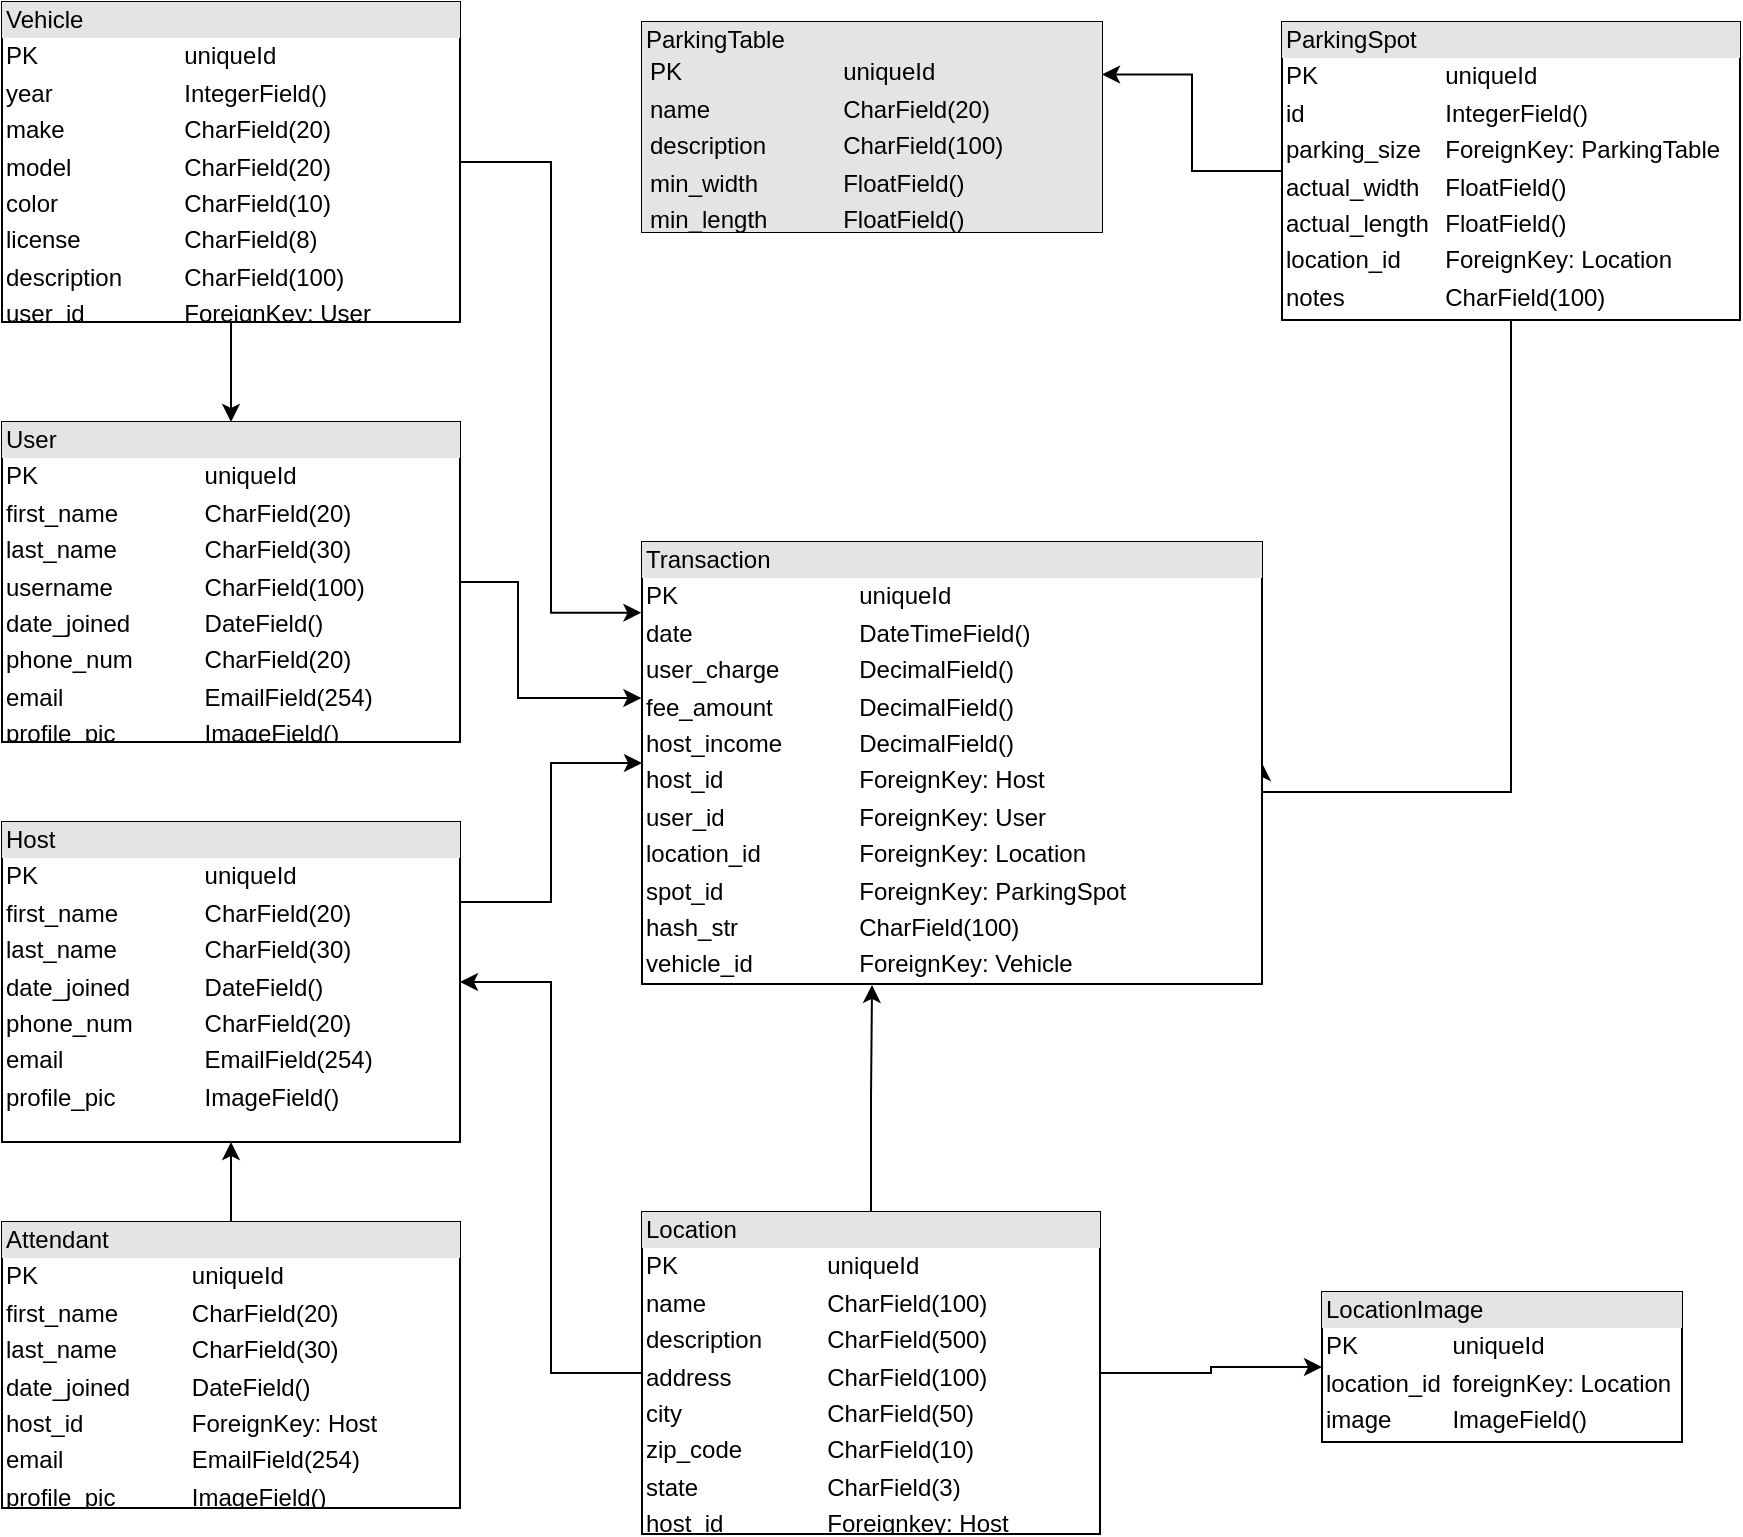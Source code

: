 <mxfile version="14.2.9" type="device"><diagram name="Page-1" id="9361dd3d-8414-5efd-6122-117bd74ce7a7"><mxGraphModel dx="2281" dy="1584" grid="0" gridSize="10" guides="1" tooltips="1" connect="1" arrows="1" fold="1" page="0" pageScale="1.5" pageWidth="826" pageHeight="1169" background="#ffffff" math="0" shadow="0"><root><mxCell id="0"/><mxCell id="1" parent="0"/><mxCell id="SxLhyUiDLknGFCtjXpL5-94" value="&lt;div style=&quot;box-sizing: border-box ; width: 100% ; background: #e4e4e4 ; padding: 2px&quot;&gt;ParkingTable&lt;table cellpadding=&quot;2&quot; cellspacing=&quot;0&quot; style=&quot;font-size: 1em ; width: 100%&quot;&gt;&lt;tbody&gt;&lt;tr&gt;&lt;td&gt;PK&lt;/td&gt;&lt;td&gt;uniqueId&lt;/td&gt;&lt;/tr&gt;&lt;tr&gt;&lt;td&gt;name&lt;/td&gt;&lt;td&gt;CharField(20)&lt;/td&gt;&lt;/tr&gt;&lt;tr&gt;&lt;td&gt;description&lt;br&gt;&lt;/td&gt;&lt;td&gt;CharField(100)&lt;/td&gt;&lt;/tr&gt;&lt;tr&gt;&lt;td&gt;min_width&lt;/td&gt;&lt;td&gt;FloatField()&lt;/td&gt;&lt;/tr&gt;&lt;tr&gt;&lt;td&gt;min_length&lt;/td&gt;&lt;td&gt;FloatField()&lt;/td&gt;&lt;/tr&gt;&lt;/tbody&gt;&lt;/table&gt;&lt;/div&gt;" style="verticalAlign=top;align=left;overflow=fill;html=1;" vertex="1" parent="1"><mxGeometry x="-350" y="-750" width="230" height="105" as="geometry"/></mxCell><mxCell id="SxLhyUiDLknGFCtjXpL5-96" value="&lt;div style=&quot;box-sizing: border-box ; width: 100% ; background: #e4e4e4 ; padding: 2px&quot;&gt;LocationImage&lt;/div&gt;&lt;table style=&quot;width: 100% ; font-size: 1em&quot; cellpadding=&quot;2&quot; cellspacing=&quot;0&quot;&gt;&lt;tbody&gt;&lt;tr&gt;&lt;td&gt;PK&lt;/td&gt;&lt;td&gt;uniqueId&lt;/td&gt;&lt;/tr&gt;&lt;tr&gt;&lt;td&gt;location_id&lt;/td&gt;&lt;td&gt;foreignKey: Location&lt;/td&gt;&lt;/tr&gt;&lt;tr&gt;&lt;td&gt;image&lt;/td&gt;&lt;td&gt;ImageField()&lt;/td&gt;&lt;/tr&gt;&lt;/tbody&gt;&lt;/table&gt;" style="verticalAlign=top;align=left;overflow=fill;html=1;" vertex="1" parent="1"><mxGeometry x="-10" y="-115" width="180" height="75" as="geometry"/></mxCell><mxCell id="SxLhyUiDLknGFCtjXpL5-118" style="edgeStyle=orthogonalEdgeStyle;rounded=0;orthogonalLoop=1;jettySize=auto;html=1;entryX=-0.001;entryY=0.353;entryDx=0;entryDy=0;entryPerimeter=0;" edge="1" parent="1" source="SxLhyUiDLknGFCtjXpL5-97" target="SxLhyUiDLknGFCtjXpL5-106"><mxGeometry relative="1" as="geometry"><Array as="points"><mxPoint x="-412" y="-470"/><mxPoint x="-412" y="-412"/></Array></mxGeometry></mxCell><mxCell id="SxLhyUiDLknGFCtjXpL5-97" value="&lt;div style=&quot;box-sizing: border-box ; width: 100% ; background: #e4e4e4 ; padding: 2px&quot;&gt;User&lt;/div&gt;&lt;table style=&quot;width: 100% ; font-size: 1em&quot; cellpadding=&quot;2&quot; cellspacing=&quot;0&quot;&gt;&lt;tbody&gt;&lt;tr&gt;&lt;td&gt;PK&lt;/td&gt;&lt;td&gt;uniqueId&lt;/td&gt;&lt;/tr&gt;&lt;tr&gt;&lt;td&gt;first_name&lt;/td&gt;&lt;td&gt;CharField(20)&lt;/td&gt;&lt;/tr&gt;&lt;tr&gt;&lt;td&gt;last_name&lt;/td&gt;&lt;td&gt;CharField(30)&lt;/td&gt;&lt;/tr&gt;&lt;tr&gt;&lt;td&gt;username&lt;/td&gt;&lt;td&gt;CharField(100)&lt;/td&gt;&lt;/tr&gt;&lt;tr&gt;&lt;td&gt;date_joined&lt;/td&gt;&lt;td&gt;DateField()&lt;/td&gt;&lt;/tr&gt;&lt;tr&gt;&lt;td&gt;phone_num&lt;/td&gt;&lt;td&gt;CharField(20)&lt;/td&gt;&lt;/tr&gt;&lt;tr&gt;&lt;td&gt;email&lt;/td&gt;&lt;td&gt;EmailField(254)&lt;/td&gt;&lt;/tr&gt;&lt;tr&gt;&lt;td&gt;profile_pic&lt;/td&gt;&lt;td&gt;ImageField()&lt;br&gt;&lt;/td&gt;&lt;/tr&gt;&lt;/tbody&gt;&lt;/table&gt;" style="verticalAlign=top;align=left;overflow=fill;html=1;" vertex="1" parent="1"><mxGeometry x="-670" y="-550" width="229" height="160" as="geometry"/></mxCell><mxCell id="SxLhyUiDLknGFCtjXpL5-114" style="edgeStyle=orthogonalEdgeStyle;rounded=0;orthogonalLoop=1;jettySize=auto;html=1;exitX=1;exitY=0.25;exitDx=0;exitDy=0;entryX=0;entryY=0.5;entryDx=0;entryDy=0;" edge="1" parent="1" source="SxLhyUiDLknGFCtjXpL5-98" target="SxLhyUiDLknGFCtjXpL5-106"><mxGeometry relative="1" as="geometry"/></mxCell><mxCell id="SxLhyUiDLknGFCtjXpL5-98" value="&lt;div style=&quot;box-sizing: border-box ; width: 100% ; background: #e4e4e4 ; padding: 2px&quot;&gt;Host&lt;/div&gt;&lt;table style=&quot;width: 100% ; font-size: 1em&quot; cellpadding=&quot;2&quot; cellspacing=&quot;0&quot;&gt;&lt;tbody&gt;&lt;tr&gt;&lt;td&gt;PK&lt;/td&gt;&lt;td&gt;uniqueId&lt;/td&gt;&lt;/tr&gt;&lt;tr&gt;&lt;td&gt;first_name&lt;/td&gt;&lt;td&gt;CharField(20)&lt;/td&gt;&lt;/tr&gt;&lt;tr&gt;&lt;td&gt;last_name&lt;/td&gt;&lt;td&gt;CharField(30)&lt;/td&gt;&lt;/tr&gt;&lt;tr&gt;&lt;td&gt;date_joined&lt;/td&gt;&lt;td&gt;DateField()&lt;/td&gt;&lt;/tr&gt;&lt;tr&gt;&lt;td&gt;phone_num&lt;/td&gt;&lt;td&gt;CharField(20)&lt;/td&gt;&lt;/tr&gt;&lt;tr&gt;&lt;td&gt;email&lt;/td&gt;&lt;td&gt;EmailField(254)&lt;/td&gt;&lt;/tr&gt;&lt;tr&gt;&lt;td&gt;profile_pic&lt;/td&gt;&lt;td&gt;ImageField()&lt;/td&gt;&lt;/tr&gt;&lt;/tbody&gt;&lt;/table&gt;" style="verticalAlign=top;align=left;overflow=fill;html=1;" vertex="1" parent="1"><mxGeometry x="-670" y="-350" width="229" height="160" as="geometry"/></mxCell><mxCell id="SxLhyUiDLknGFCtjXpL5-109" style="edgeStyle=orthogonalEdgeStyle;rounded=0;orthogonalLoop=1;jettySize=auto;html=1;entryX=0.5;entryY=1;entryDx=0;entryDy=0;" edge="1" parent="1" source="SxLhyUiDLknGFCtjXpL5-99" target="SxLhyUiDLknGFCtjXpL5-98"><mxGeometry relative="1" as="geometry"/></mxCell><mxCell id="SxLhyUiDLknGFCtjXpL5-99" value="&lt;div style=&quot;box-sizing: border-box ; width: 100% ; background: #e4e4e4 ; padding: 2px&quot;&gt;Attendant&lt;/div&gt;&lt;table style=&quot;width: 100% ; font-size: 1em&quot; cellpadding=&quot;2&quot; cellspacing=&quot;0&quot;&gt;&lt;tbody&gt;&lt;tr&gt;&lt;td&gt;PK&lt;/td&gt;&lt;td&gt;uniqueId&lt;/td&gt;&lt;/tr&gt;&lt;tr&gt;&lt;td&gt;first_name&lt;/td&gt;&lt;td&gt;CharField(20)&lt;/td&gt;&lt;/tr&gt;&lt;tr&gt;&lt;td&gt;last_name&lt;/td&gt;&lt;td&gt;CharField(30)&lt;/td&gt;&lt;/tr&gt;&lt;tr&gt;&lt;td&gt;date_joined&lt;/td&gt;&lt;td&gt;DateField()&lt;/td&gt;&lt;/tr&gt;&lt;tr&gt;&lt;td&gt;host_id&lt;/td&gt;&lt;td&gt;ForeignKey: Host&lt;/td&gt;&lt;/tr&gt;&lt;tr&gt;&lt;td&gt;email&lt;/td&gt;&lt;td&gt;EmailField(254)&lt;/td&gt;&lt;/tr&gt;&lt;tr&gt;&lt;td&gt;profile_pic&lt;/td&gt;&lt;td&gt;ImageField()&lt;br&gt;&lt;/td&gt;&lt;/tr&gt;&lt;/tbody&gt;&lt;/table&gt;" style="verticalAlign=top;align=left;overflow=fill;html=1;" vertex="1" parent="1"><mxGeometry x="-670" y="-150" width="229" height="143" as="geometry"/></mxCell><mxCell id="SxLhyUiDLknGFCtjXpL5-111" style="edgeStyle=orthogonalEdgeStyle;rounded=0;orthogonalLoop=1;jettySize=auto;html=1;entryX=0.5;entryY=0;entryDx=0;entryDy=0;" edge="1" parent="1" source="SxLhyUiDLknGFCtjXpL5-101" target="SxLhyUiDLknGFCtjXpL5-97"><mxGeometry relative="1" as="geometry"/></mxCell><mxCell id="SxLhyUiDLknGFCtjXpL5-117" style="edgeStyle=orthogonalEdgeStyle;rounded=0;orthogonalLoop=1;jettySize=auto;html=1;entryX=-0.001;entryY=0.16;entryDx=0;entryDy=0;entryPerimeter=0;" edge="1" parent="1" source="SxLhyUiDLknGFCtjXpL5-101" target="SxLhyUiDLknGFCtjXpL5-106"><mxGeometry relative="1" as="geometry"/></mxCell><mxCell id="SxLhyUiDLknGFCtjXpL5-101" value="&lt;div style=&quot;box-sizing: border-box ; width: 100% ; background: #e4e4e4 ; padding: 2px&quot;&gt;Vehicle&lt;/div&gt;&lt;table style=&quot;width: 100% ; font-size: 1em&quot; cellpadding=&quot;2&quot; cellspacing=&quot;0&quot;&gt;&lt;tbody&gt;&lt;tr&gt;&lt;td&gt;PK&lt;/td&gt;&lt;td&gt;uniqueId&lt;/td&gt;&lt;/tr&gt;&lt;tr&gt;&lt;td&gt;year&lt;/td&gt;&lt;td&gt;IntegerField()&lt;/td&gt;&lt;/tr&gt;&lt;tr&gt;&lt;td&gt;make&lt;/td&gt;&lt;td&gt;CharField(20)&lt;/td&gt;&lt;/tr&gt;&lt;tr&gt;&lt;td&gt;model&lt;/td&gt;&lt;td&gt;CharField(20)&lt;/td&gt;&lt;/tr&gt;&lt;tr&gt;&lt;td&gt;color&lt;/td&gt;&lt;td&gt;CharField(10)&lt;/td&gt;&lt;/tr&gt;&lt;tr&gt;&lt;td&gt;license&lt;/td&gt;&lt;td&gt;CharField(8)&lt;/td&gt;&lt;/tr&gt;&lt;tr&gt;&lt;td&gt;description&lt;/td&gt;&lt;td&gt;CharField(100)&lt;/td&gt;&lt;/tr&gt;&lt;tr&gt;&lt;td&gt;user_id&lt;/td&gt;&lt;td&gt;ForeignKey: User&lt;/td&gt;&lt;/tr&gt;&lt;/tbody&gt;&lt;/table&gt;" style="verticalAlign=top;align=left;overflow=fill;html=1;" vertex="1" parent="1"><mxGeometry x="-670" y="-760" width="229" height="160" as="geometry"/></mxCell><mxCell id="SxLhyUiDLknGFCtjXpL5-107" style="edgeStyle=orthogonalEdgeStyle;rounded=0;orthogonalLoop=1;jettySize=auto;html=1;entryX=1;entryY=0.5;entryDx=0;entryDy=0;" edge="1" parent="1" source="SxLhyUiDLknGFCtjXpL5-104" target="SxLhyUiDLknGFCtjXpL5-98"><mxGeometry relative="1" as="geometry"/></mxCell><mxCell id="SxLhyUiDLknGFCtjXpL5-110" style="edgeStyle=orthogonalEdgeStyle;rounded=0;orthogonalLoop=1;jettySize=auto;html=1;entryX=0;entryY=0.5;entryDx=0;entryDy=0;" edge="1" parent="1" source="SxLhyUiDLknGFCtjXpL5-104" target="SxLhyUiDLknGFCtjXpL5-96"><mxGeometry relative="1" as="geometry"/></mxCell><mxCell id="SxLhyUiDLknGFCtjXpL5-115" style="edgeStyle=orthogonalEdgeStyle;rounded=0;orthogonalLoop=1;jettySize=auto;html=1;entryX=0.371;entryY=1.002;entryDx=0;entryDy=0;entryPerimeter=0;" edge="1" parent="1" source="SxLhyUiDLknGFCtjXpL5-104" target="SxLhyUiDLknGFCtjXpL5-106"><mxGeometry relative="1" as="geometry"/></mxCell><mxCell id="SxLhyUiDLknGFCtjXpL5-104" value="&lt;div style=&quot;box-sizing: border-box ; width: 100% ; background: #e4e4e4 ; padding: 2px&quot;&gt;Location&lt;/div&gt;&lt;table style=&quot;width: 100% ; font-size: 1em&quot; cellpadding=&quot;2&quot; cellspacing=&quot;0&quot;&gt;&lt;tbody&gt;&lt;tr&gt;&lt;td&gt;PK&lt;/td&gt;&lt;td&gt;uniqueId&lt;/td&gt;&lt;/tr&gt;&lt;tr&gt;&lt;td&gt;name&lt;/td&gt;&lt;td&gt;CharField(100)&lt;/td&gt;&lt;/tr&gt;&lt;tr&gt;&lt;td&gt;description&lt;/td&gt;&lt;td&gt;CharField(500)&lt;/td&gt;&lt;/tr&gt;&lt;tr&gt;&lt;td&gt;address&lt;/td&gt;&lt;td&gt;CharField(100)&lt;/td&gt;&lt;/tr&gt;&lt;tr&gt;&lt;td&gt;city&lt;/td&gt;&lt;td&gt;CharField(50)&lt;/td&gt;&lt;/tr&gt;&lt;tr&gt;&lt;td&gt;zip_code&lt;/td&gt;&lt;td&gt;CharField(10)&lt;/td&gt;&lt;/tr&gt;&lt;tr&gt;&lt;td&gt;state&lt;/td&gt;&lt;td&gt;CharField(3)&lt;/td&gt;&lt;/tr&gt;&lt;tr&gt;&lt;td&gt;host_id&lt;/td&gt;&lt;td&gt;Foreignkey: Host&lt;/td&gt;&lt;/tr&gt;&lt;/tbody&gt;&lt;/table&gt;" style="verticalAlign=top;align=left;overflow=fill;html=1;" vertex="1" parent="1"><mxGeometry x="-350" y="-155" width="229" height="161" as="geometry"/></mxCell><mxCell id="SxLhyUiDLknGFCtjXpL5-108" style="edgeStyle=orthogonalEdgeStyle;rounded=0;orthogonalLoop=1;jettySize=auto;html=1;entryX=1;entryY=0.25;entryDx=0;entryDy=0;" edge="1" parent="1" source="SxLhyUiDLknGFCtjXpL5-105" target="SxLhyUiDLknGFCtjXpL5-94"><mxGeometry relative="1" as="geometry"/></mxCell><mxCell id="SxLhyUiDLknGFCtjXpL5-116" style="edgeStyle=orthogonalEdgeStyle;rounded=0;orthogonalLoop=1;jettySize=auto;html=1;entryX=1;entryY=0.5;entryDx=0;entryDy=0;" edge="1" parent="1" source="SxLhyUiDLknGFCtjXpL5-105" target="SxLhyUiDLknGFCtjXpL5-106"><mxGeometry relative="1" as="geometry"><Array as="points"><mxPoint x="85" y="-365"/></Array></mxGeometry></mxCell><mxCell id="SxLhyUiDLknGFCtjXpL5-105" value="&lt;div style=&quot;box-sizing: border-box ; width: 100% ; background: #e4e4e4 ; padding: 2px&quot;&gt;ParkingSpot&lt;/div&gt;&lt;table style=&quot;width: 100% ; font-size: 1em&quot; cellpadding=&quot;2&quot; cellspacing=&quot;0&quot;&gt;&lt;tbody&gt;&lt;tr&gt;&lt;td&gt;PK&lt;/td&gt;&lt;td&gt;uniqueId&lt;/td&gt;&lt;/tr&gt;&lt;tr&gt;&lt;td&gt;id&lt;/td&gt;&lt;td&gt;IntegerField()&lt;/td&gt;&lt;/tr&gt;&lt;tr&gt;&lt;td&gt;parking_size&lt;/td&gt;&lt;td&gt;ForeignKey: ParkingTable&lt;/td&gt;&lt;/tr&gt;&lt;tr&gt;&lt;td&gt;actual_width&lt;/td&gt;&lt;td&gt;FloatField()&lt;/td&gt;&lt;/tr&gt;&lt;tr&gt;&lt;td&gt;actual_length&lt;br&gt;&lt;/td&gt;&lt;td&gt;FloatField()&lt;/td&gt;&lt;/tr&gt;&lt;tr&gt;&lt;td&gt;location_id&lt;/td&gt;&lt;td&gt;ForeignKey: Location&lt;/td&gt;&lt;/tr&gt;&lt;tr&gt;&lt;td&gt;notes&lt;/td&gt;&lt;td&gt;CharField(100)&lt;/td&gt;&lt;/tr&gt;&lt;/tbody&gt;&lt;/table&gt;" style="verticalAlign=top;align=left;overflow=fill;html=1;" vertex="1" parent="1"><mxGeometry x="-30" y="-750" width="229" height="149" as="geometry"/></mxCell><mxCell id="SxLhyUiDLknGFCtjXpL5-106" value="&lt;div style=&quot;box-sizing: border-box ; width: 100% ; background: #e4e4e4 ; padding: 2px&quot;&gt;Transaction&lt;/div&gt;&lt;table style=&quot;width: 100% ; font-size: 1em&quot; cellpadding=&quot;2&quot; cellspacing=&quot;0&quot;&gt;&lt;tbody&gt;&lt;tr&gt;&lt;td&gt;PK&lt;/td&gt;&lt;td&gt;uniqueId&lt;/td&gt;&lt;/tr&gt;&lt;tr&gt;&lt;td&gt;date&lt;/td&gt;&lt;td&gt;DateTimeField()&lt;/td&gt;&lt;/tr&gt;&lt;tr&gt;&lt;td&gt;user_charge&lt;/td&gt;&lt;td&gt;DecimalField()&lt;/td&gt;&lt;/tr&gt;&lt;tr&gt;&lt;td&gt;fee_amount&lt;/td&gt;&lt;td&gt;DecimalField()&lt;/td&gt;&lt;/tr&gt;&lt;tr&gt;&lt;td&gt;host_income&lt;br&gt;&lt;/td&gt;&lt;td&gt;DecimalField()&lt;/td&gt;&lt;/tr&gt;&lt;tr&gt;&lt;td&gt;host_id&lt;/td&gt;&lt;td&gt;ForeignKey: Host&lt;/td&gt;&lt;/tr&gt;&lt;tr&gt;&lt;td&gt;user_id&lt;/td&gt;&lt;td&gt;ForeignKey: User&lt;/td&gt;&lt;/tr&gt;&lt;tr&gt;&lt;td&gt;location_id&lt;/td&gt;&lt;td&gt;ForeignKey: Location&lt;br&gt;&lt;/td&gt;&lt;/tr&gt;&lt;tr&gt;&lt;td&gt;spot_id&lt;/td&gt;&lt;td&gt;ForeignKey: ParkingSpot&lt;br&gt;&lt;/td&gt;&lt;/tr&gt;&lt;tr&gt;&lt;td&gt;hash_str&lt;/td&gt;&lt;td&gt;CharField(100)&lt;/td&gt;&lt;/tr&gt;&lt;tr&gt;&lt;td&gt;vehicle_id&lt;/td&gt;&lt;td&gt;ForeignKey: Vehicle&lt;/td&gt;&lt;/tr&gt;&lt;/tbody&gt;&lt;/table&gt;" style="verticalAlign=top;align=left;overflow=fill;html=1;" vertex="1" parent="1"><mxGeometry x="-350" y="-490" width="310" height="221" as="geometry"/></mxCell></root></mxGraphModel></diagram></mxfile>